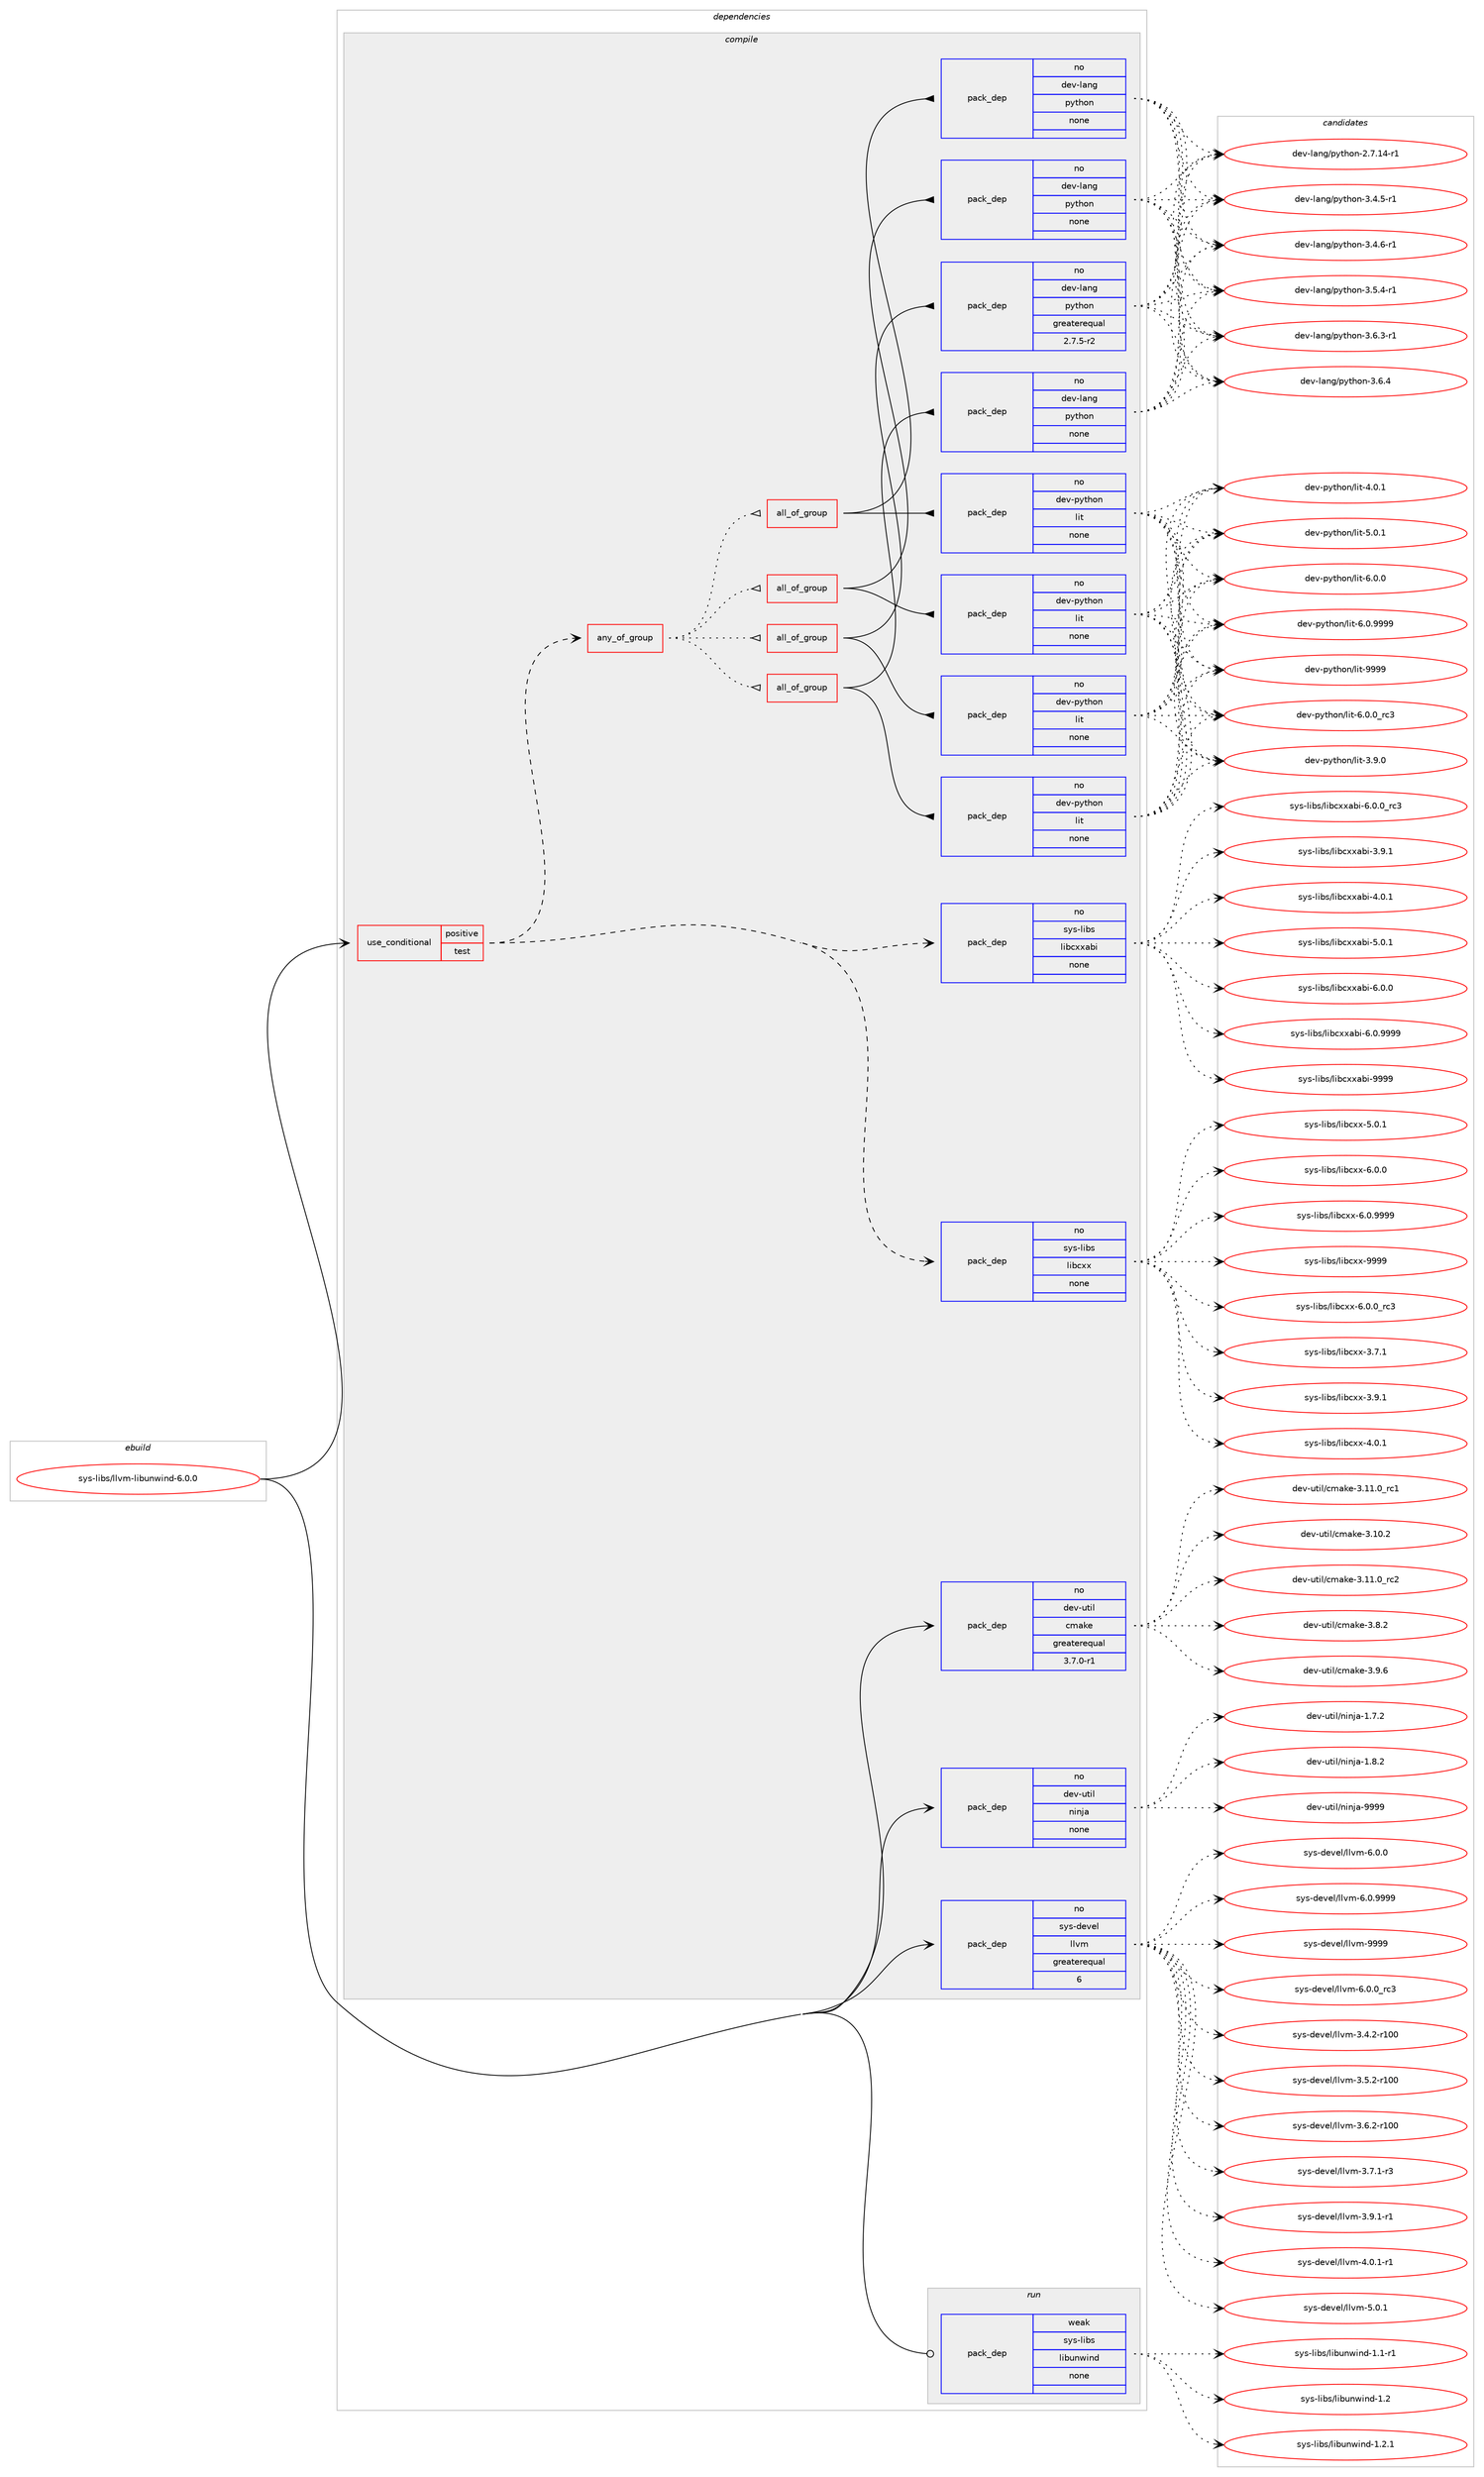 digraph prolog {

# *************
# Graph options
# *************

newrank=true;
concentrate=true;
compound=true;
graph [rankdir=LR,fontname=Helvetica,fontsize=10,ranksep=1.5];#, ranksep=2.5, nodesep=0.2];
edge  [arrowhead=vee];
node  [fontname=Helvetica,fontsize=10];

# **********
# The ebuild
# **********

subgraph cluster_leftcol {
color=gray;
rank=same;
label=<<i>ebuild</i>>;
id [label="sys-libs/llvm-libunwind-6.0.0", color=red, width=4, href="../sys-libs/llvm-libunwind-6.0.0.svg"];
}

# ****************
# The dependencies
# ****************

subgraph cluster_midcol {
color=gray;
label=<<i>dependencies</i>>;
subgraph cluster_compile {
fillcolor="#eeeeee";
style=filled;
label=<<i>compile</i>>;
subgraph cond967 {
dependency7962 [label=<<TABLE BORDER="0" CELLBORDER="1" CELLSPACING="0" CELLPADDING="4"><TR><TD ROWSPAN="3" CELLPADDING="10">use_conditional</TD></TR><TR><TD>positive</TD></TR><TR><TD>test</TD></TR></TABLE>>, shape=none, color=red];
subgraph pack6870 {
dependency7963 [label=<<TABLE BORDER="0" CELLBORDER="1" CELLSPACING="0" CELLPADDING="4" WIDTH="220"><TR><TD ROWSPAN="6" CELLPADDING="30">pack_dep</TD></TR><TR><TD WIDTH="110">no</TD></TR><TR><TD>sys-libs</TD></TR><TR><TD>libcxx</TD></TR><TR><TD>none</TD></TR><TR><TD></TD></TR></TABLE>>, shape=none, color=blue];
}
dependency7962:e -> dependency7963:w [weight=20,style="dashed",arrowhead="vee"];
subgraph pack6871 {
dependency7964 [label=<<TABLE BORDER="0" CELLBORDER="1" CELLSPACING="0" CELLPADDING="4" WIDTH="220"><TR><TD ROWSPAN="6" CELLPADDING="30">pack_dep</TD></TR><TR><TD WIDTH="110">no</TD></TR><TR><TD>sys-libs</TD></TR><TR><TD>libcxxabi</TD></TR><TR><TD>none</TD></TR><TR><TD></TD></TR></TABLE>>, shape=none, color=blue];
}
dependency7962:e -> dependency7964:w [weight=20,style="dashed",arrowhead="vee"];
subgraph any103 {
dependency7965 [label=<<TABLE BORDER="0" CELLBORDER="1" CELLSPACING="0" CELLPADDING="4"><TR><TD CELLPADDING="10">any_of_group</TD></TR></TABLE>>, shape=none, color=red];subgraph all25 {
dependency7966 [label=<<TABLE BORDER="0" CELLBORDER="1" CELLSPACING="0" CELLPADDING="4"><TR><TD CELLPADDING="10">all_of_group</TD></TR></TABLE>>, shape=none, color=red];subgraph pack6872 {
dependency7967 [label=<<TABLE BORDER="0" CELLBORDER="1" CELLSPACING="0" CELLPADDING="4" WIDTH="220"><TR><TD ROWSPAN="6" CELLPADDING="30">pack_dep</TD></TR><TR><TD WIDTH="110">no</TD></TR><TR><TD>dev-lang</TD></TR><TR><TD>python</TD></TR><TR><TD>none</TD></TR><TR><TD></TD></TR></TABLE>>, shape=none, color=blue];
}
dependency7966:e -> dependency7967:w [weight=20,style="solid",arrowhead="inv"];
subgraph pack6873 {
dependency7968 [label=<<TABLE BORDER="0" CELLBORDER="1" CELLSPACING="0" CELLPADDING="4" WIDTH="220"><TR><TD ROWSPAN="6" CELLPADDING="30">pack_dep</TD></TR><TR><TD WIDTH="110">no</TD></TR><TR><TD>dev-python</TD></TR><TR><TD>lit</TD></TR><TR><TD>none</TD></TR><TR><TD></TD></TR></TABLE>>, shape=none, color=blue];
}
dependency7966:e -> dependency7968:w [weight=20,style="solid",arrowhead="inv"];
}
dependency7965:e -> dependency7966:w [weight=20,style="dotted",arrowhead="oinv"];
subgraph all26 {
dependency7969 [label=<<TABLE BORDER="0" CELLBORDER="1" CELLSPACING="0" CELLPADDING="4"><TR><TD CELLPADDING="10">all_of_group</TD></TR></TABLE>>, shape=none, color=red];subgraph pack6874 {
dependency7970 [label=<<TABLE BORDER="0" CELLBORDER="1" CELLSPACING="0" CELLPADDING="4" WIDTH="220"><TR><TD ROWSPAN="6" CELLPADDING="30">pack_dep</TD></TR><TR><TD WIDTH="110">no</TD></TR><TR><TD>dev-lang</TD></TR><TR><TD>python</TD></TR><TR><TD>none</TD></TR><TR><TD></TD></TR></TABLE>>, shape=none, color=blue];
}
dependency7969:e -> dependency7970:w [weight=20,style="solid",arrowhead="inv"];
subgraph pack6875 {
dependency7971 [label=<<TABLE BORDER="0" CELLBORDER="1" CELLSPACING="0" CELLPADDING="4" WIDTH="220"><TR><TD ROWSPAN="6" CELLPADDING="30">pack_dep</TD></TR><TR><TD WIDTH="110">no</TD></TR><TR><TD>dev-python</TD></TR><TR><TD>lit</TD></TR><TR><TD>none</TD></TR><TR><TD></TD></TR></TABLE>>, shape=none, color=blue];
}
dependency7969:e -> dependency7971:w [weight=20,style="solid",arrowhead="inv"];
}
dependency7965:e -> dependency7969:w [weight=20,style="dotted",arrowhead="oinv"];
subgraph all27 {
dependency7972 [label=<<TABLE BORDER="0" CELLBORDER="1" CELLSPACING="0" CELLPADDING="4"><TR><TD CELLPADDING="10">all_of_group</TD></TR></TABLE>>, shape=none, color=red];subgraph pack6876 {
dependency7973 [label=<<TABLE BORDER="0" CELLBORDER="1" CELLSPACING="0" CELLPADDING="4" WIDTH="220"><TR><TD ROWSPAN="6" CELLPADDING="30">pack_dep</TD></TR><TR><TD WIDTH="110">no</TD></TR><TR><TD>dev-lang</TD></TR><TR><TD>python</TD></TR><TR><TD>none</TD></TR><TR><TD></TD></TR></TABLE>>, shape=none, color=blue];
}
dependency7972:e -> dependency7973:w [weight=20,style="solid",arrowhead="inv"];
subgraph pack6877 {
dependency7974 [label=<<TABLE BORDER="0" CELLBORDER="1" CELLSPACING="0" CELLPADDING="4" WIDTH="220"><TR><TD ROWSPAN="6" CELLPADDING="30">pack_dep</TD></TR><TR><TD WIDTH="110">no</TD></TR><TR><TD>dev-python</TD></TR><TR><TD>lit</TD></TR><TR><TD>none</TD></TR><TR><TD></TD></TR></TABLE>>, shape=none, color=blue];
}
dependency7972:e -> dependency7974:w [weight=20,style="solid",arrowhead="inv"];
}
dependency7965:e -> dependency7972:w [weight=20,style="dotted",arrowhead="oinv"];
subgraph all28 {
dependency7975 [label=<<TABLE BORDER="0" CELLBORDER="1" CELLSPACING="0" CELLPADDING="4"><TR><TD CELLPADDING="10">all_of_group</TD></TR></TABLE>>, shape=none, color=red];subgraph pack6878 {
dependency7976 [label=<<TABLE BORDER="0" CELLBORDER="1" CELLSPACING="0" CELLPADDING="4" WIDTH="220"><TR><TD ROWSPAN="6" CELLPADDING="30">pack_dep</TD></TR><TR><TD WIDTH="110">no</TD></TR><TR><TD>dev-lang</TD></TR><TR><TD>python</TD></TR><TR><TD>greaterequal</TD></TR><TR><TD>2.7.5-r2</TD></TR></TABLE>>, shape=none, color=blue];
}
dependency7975:e -> dependency7976:w [weight=20,style="solid",arrowhead="inv"];
subgraph pack6879 {
dependency7977 [label=<<TABLE BORDER="0" CELLBORDER="1" CELLSPACING="0" CELLPADDING="4" WIDTH="220"><TR><TD ROWSPAN="6" CELLPADDING="30">pack_dep</TD></TR><TR><TD WIDTH="110">no</TD></TR><TR><TD>dev-python</TD></TR><TR><TD>lit</TD></TR><TR><TD>none</TD></TR><TR><TD></TD></TR></TABLE>>, shape=none, color=blue];
}
dependency7975:e -> dependency7977:w [weight=20,style="solid",arrowhead="inv"];
}
dependency7965:e -> dependency7975:w [weight=20,style="dotted",arrowhead="oinv"];
}
dependency7962:e -> dependency7965:w [weight=20,style="dashed",arrowhead="vee"];
}
id:e -> dependency7962:w [weight=20,style="solid",arrowhead="vee"];
subgraph pack6880 {
dependency7978 [label=<<TABLE BORDER="0" CELLBORDER="1" CELLSPACING="0" CELLPADDING="4" WIDTH="220"><TR><TD ROWSPAN="6" CELLPADDING="30">pack_dep</TD></TR><TR><TD WIDTH="110">no</TD></TR><TR><TD>dev-util</TD></TR><TR><TD>cmake</TD></TR><TR><TD>greaterequal</TD></TR><TR><TD>3.7.0-r1</TD></TR></TABLE>>, shape=none, color=blue];
}
id:e -> dependency7978:w [weight=20,style="solid",arrowhead="vee"];
subgraph pack6881 {
dependency7979 [label=<<TABLE BORDER="0" CELLBORDER="1" CELLSPACING="0" CELLPADDING="4" WIDTH="220"><TR><TD ROWSPAN="6" CELLPADDING="30">pack_dep</TD></TR><TR><TD WIDTH="110">no</TD></TR><TR><TD>dev-util</TD></TR><TR><TD>ninja</TD></TR><TR><TD>none</TD></TR><TR><TD></TD></TR></TABLE>>, shape=none, color=blue];
}
id:e -> dependency7979:w [weight=20,style="solid",arrowhead="vee"];
subgraph pack6882 {
dependency7980 [label=<<TABLE BORDER="0" CELLBORDER="1" CELLSPACING="0" CELLPADDING="4" WIDTH="220"><TR><TD ROWSPAN="6" CELLPADDING="30">pack_dep</TD></TR><TR><TD WIDTH="110">no</TD></TR><TR><TD>sys-devel</TD></TR><TR><TD>llvm</TD></TR><TR><TD>greaterequal</TD></TR><TR><TD>6</TD></TR></TABLE>>, shape=none, color=blue];
}
id:e -> dependency7980:w [weight=20,style="solid",arrowhead="vee"];
}
subgraph cluster_compileandrun {
fillcolor="#eeeeee";
style=filled;
label=<<i>compile and run</i>>;
}
subgraph cluster_run {
fillcolor="#eeeeee";
style=filled;
label=<<i>run</i>>;
subgraph pack6883 {
dependency7981 [label=<<TABLE BORDER="0" CELLBORDER="1" CELLSPACING="0" CELLPADDING="4" WIDTH="220"><TR><TD ROWSPAN="6" CELLPADDING="30">pack_dep</TD></TR><TR><TD WIDTH="110">weak</TD></TR><TR><TD>sys-libs</TD></TR><TR><TD>libunwind</TD></TR><TR><TD>none</TD></TR><TR><TD></TD></TR></TABLE>>, shape=none, color=blue];
}
id:e -> dependency7981:w [weight=20,style="solid",arrowhead="odot"];
}
}

# **************
# The candidates
# **************

subgraph cluster_choices {
rank=same;
color=gray;
label=<<i>candidates</i>>;

subgraph choice6870 {
color=black;
nodesep=1;
choice1151211154510810598115471081059899120120455446484648951149951 [label="sys-libs/libcxx-6.0.0_rc3", color=red, width=4,href="../sys-libs/libcxx-6.0.0_rc3.svg"];
choice1151211154510810598115471081059899120120455146554649 [label="sys-libs/libcxx-3.7.1", color=red, width=4,href="../sys-libs/libcxx-3.7.1.svg"];
choice1151211154510810598115471081059899120120455146574649 [label="sys-libs/libcxx-3.9.1", color=red, width=4,href="../sys-libs/libcxx-3.9.1.svg"];
choice1151211154510810598115471081059899120120455246484649 [label="sys-libs/libcxx-4.0.1", color=red, width=4,href="../sys-libs/libcxx-4.0.1.svg"];
choice1151211154510810598115471081059899120120455346484649 [label="sys-libs/libcxx-5.0.1", color=red, width=4,href="../sys-libs/libcxx-5.0.1.svg"];
choice1151211154510810598115471081059899120120455446484648 [label="sys-libs/libcxx-6.0.0", color=red, width=4,href="../sys-libs/libcxx-6.0.0.svg"];
choice1151211154510810598115471081059899120120455446484657575757 [label="sys-libs/libcxx-6.0.9999", color=red, width=4,href="../sys-libs/libcxx-6.0.9999.svg"];
choice11512111545108105981154710810598991201204557575757 [label="sys-libs/libcxx-9999", color=red, width=4,href="../sys-libs/libcxx-9999.svg"];
dependency7963:e -> choice1151211154510810598115471081059899120120455446484648951149951:w [style=dotted,weight="100"];
dependency7963:e -> choice1151211154510810598115471081059899120120455146554649:w [style=dotted,weight="100"];
dependency7963:e -> choice1151211154510810598115471081059899120120455146574649:w [style=dotted,weight="100"];
dependency7963:e -> choice1151211154510810598115471081059899120120455246484649:w [style=dotted,weight="100"];
dependency7963:e -> choice1151211154510810598115471081059899120120455346484649:w [style=dotted,weight="100"];
dependency7963:e -> choice1151211154510810598115471081059899120120455446484648:w [style=dotted,weight="100"];
dependency7963:e -> choice1151211154510810598115471081059899120120455446484657575757:w [style=dotted,weight="100"];
dependency7963:e -> choice11512111545108105981154710810598991201204557575757:w [style=dotted,weight="100"];
}
subgraph choice6871 {
color=black;
nodesep=1;
choice11512111545108105981154710810598991201209798105455446484648951149951 [label="sys-libs/libcxxabi-6.0.0_rc3", color=red, width=4,href="../sys-libs/libcxxabi-6.0.0_rc3.svg"];
choice11512111545108105981154710810598991201209798105455146574649 [label="sys-libs/libcxxabi-3.9.1", color=red, width=4,href="../sys-libs/libcxxabi-3.9.1.svg"];
choice11512111545108105981154710810598991201209798105455246484649 [label="sys-libs/libcxxabi-4.0.1", color=red, width=4,href="../sys-libs/libcxxabi-4.0.1.svg"];
choice11512111545108105981154710810598991201209798105455346484649 [label="sys-libs/libcxxabi-5.0.1", color=red, width=4,href="../sys-libs/libcxxabi-5.0.1.svg"];
choice11512111545108105981154710810598991201209798105455446484648 [label="sys-libs/libcxxabi-6.0.0", color=red, width=4,href="../sys-libs/libcxxabi-6.0.0.svg"];
choice11512111545108105981154710810598991201209798105455446484657575757 [label="sys-libs/libcxxabi-6.0.9999", color=red, width=4,href="../sys-libs/libcxxabi-6.0.9999.svg"];
choice115121115451081059811547108105989912012097981054557575757 [label="sys-libs/libcxxabi-9999", color=red, width=4,href="../sys-libs/libcxxabi-9999.svg"];
dependency7964:e -> choice11512111545108105981154710810598991201209798105455446484648951149951:w [style=dotted,weight="100"];
dependency7964:e -> choice11512111545108105981154710810598991201209798105455146574649:w [style=dotted,weight="100"];
dependency7964:e -> choice11512111545108105981154710810598991201209798105455246484649:w [style=dotted,weight="100"];
dependency7964:e -> choice11512111545108105981154710810598991201209798105455346484649:w [style=dotted,weight="100"];
dependency7964:e -> choice11512111545108105981154710810598991201209798105455446484648:w [style=dotted,weight="100"];
dependency7964:e -> choice11512111545108105981154710810598991201209798105455446484657575757:w [style=dotted,weight="100"];
dependency7964:e -> choice115121115451081059811547108105989912012097981054557575757:w [style=dotted,weight="100"];
}
subgraph choice6872 {
color=black;
nodesep=1;
choice100101118451089711010347112121116104111110455046554649524511449 [label="dev-lang/python-2.7.14-r1", color=red, width=4,href="../dev-lang/python-2.7.14-r1.svg"];
choice1001011184510897110103471121211161041111104551465246534511449 [label="dev-lang/python-3.4.5-r1", color=red, width=4,href="../dev-lang/python-3.4.5-r1.svg"];
choice1001011184510897110103471121211161041111104551465246544511449 [label="dev-lang/python-3.4.6-r1", color=red, width=4,href="../dev-lang/python-3.4.6-r1.svg"];
choice1001011184510897110103471121211161041111104551465346524511449 [label="dev-lang/python-3.5.4-r1", color=red, width=4,href="../dev-lang/python-3.5.4-r1.svg"];
choice1001011184510897110103471121211161041111104551465446514511449 [label="dev-lang/python-3.6.3-r1", color=red, width=4,href="../dev-lang/python-3.6.3-r1.svg"];
choice100101118451089711010347112121116104111110455146544652 [label="dev-lang/python-3.6.4", color=red, width=4,href="../dev-lang/python-3.6.4.svg"];
dependency7967:e -> choice100101118451089711010347112121116104111110455046554649524511449:w [style=dotted,weight="100"];
dependency7967:e -> choice1001011184510897110103471121211161041111104551465246534511449:w [style=dotted,weight="100"];
dependency7967:e -> choice1001011184510897110103471121211161041111104551465246544511449:w [style=dotted,weight="100"];
dependency7967:e -> choice1001011184510897110103471121211161041111104551465346524511449:w [style=dotted,weight="100"];
dependency7967:e -> choice1001011184510897110103471121211161041111104551465446514511449:w [style=dotted,weight="100"];
dependency7967:e -> choice100101118451089711010347112121116104111110455146544652:w [style=dotted,weight="100"];
}
subgraph choice6873 {
color=black;
nodesep=1;
choice1001011184511212111610411111047108105116455446484648951149951 [label="dev-python/lit-6.0.0_rc3", color=red, width=4,href="../dev-python/lit-6.0.0_rc3.svg"];
choice1001011184511212111610411111047108105116455146574648 [label="dev-python/lit-3.9.0", color=red, width=4,href="../dev-python/lit-3.9.0.svg"];
choice1001011184511212111610411111047108105116455246484649 [label="dev-python/lit-4.0.1", color=red, width=4,href="../dev-python/lit-4.0.1.svg"];
choice1001011184511212111610411111047108105116455346484649 [label="dev-python/lit-5.0.1", color=red, width=4,href="../dev-python/lit-5.0.1.svg"];
choice1001011184511212111610411111047108105116455446484648 [label="dev-python/lit-6.0.0", color=red, width=4,href="../dev-python/lit-6.0.0.svg"];
choice1001011184511212111610411111047108105116455446484657575757 [label="dev-python/lit-6.0.9999", color=red, width=4,href="../dev-python/lit-6.0.9999.svg"];
choice10010111845112121116104111110471081051164557575757 [label="dev-python/lit-9999", color=red, width=4,href="../dev-python/lit-9999.svg"];
dependency7968:e -> choice1001011184511212111610411111047108105116455446484648951149951:w [style=dotted,weight="100"];
dependency7968:e -> choice1001011184511212111610411111047108105116455146574648:w [style=dotted,weight="100"];
dependency7968:e -> choice1001011184511212111610411111047108105116455246484649:w [style=dotted,weight="100"];
dependency7968:e -> choice1001011184511212111610411111047108105116455346484649:w [style=dotted,weight="100"];
dependency7968:e -> choice1001011184511212111610411111047108105116455446484648:w [style=dotted,weight="100"];
dependency7968:e -> choice1001011184511212111610411111047108105116455446484657575757:w [style=dotted,weight="100"];
dependency7968:e -> choice10010111845112121116104111110471081051164557575757:w [style=dotted,weight="100"];
}
subgraph choice6874 {
color=black;
nodesep=1;
choice100101118451089711010347112121116104111110455046554649524511449 [label="dev-lang/python-2.7.14-r1", color=red, width=4,href="../dev-lang/python-2.7.14-r1.svg"];
choice1001011184510897110103471121211161041111104551465246534511449 [label="dev-lang/python-3.4.5-r1", color=red, width=4,href="../dev-lang/python-3.4.5-r1.svg"];
choice1001011184510897110103471121211161041111104551465246544511449 [label="dev-lang/python-3.4.6-r1", color=red, width=4,href="../dev-lang/python-3.4.6-r1.svg"];
choice1001011184510897110103471121211161041111104551465346524511449 [label="dev-lang/python-3.5.4-r1", color=red, width=4,href="../dev-lang/python-3.5.4-r1.svg"];
choice1001011184510897110103471121211161041111104551465446514511449 [label="dev-lang/python-3.6.3-r1", color=red, width=4,href="../dev-lang/python-3.6.3-r1.svg"];
choice100101118451089711010347112121116104111110455146544652 [label="dev-lang/python-3.6.4", color=red, width=4,href="../dev-lang/python-3.6.4.svg"];
dependency7970:e -> choice100101118451089711010347112121116104111110455046554649524511449:w [style=dotted,weight="100"];
dependency7970:e -> choice1001011184510897110103471121211161041111104551465246534511449:w [style=dotted,weight="100"];
dependency7970:e -> choice1001011184510897110103471121211161041111104551465246544511449:w [style=dotted,weight="100"];
dependency7970:e -> choice1001011184510897110103471121211161041111104551465346524511449:w [style=dotted,weight="100"];
dependency7970:e -> choice1001011184510897110103471121211161041111104551465446514511449:w [style=dotted,weight="100"];
dependency7970:e -> choice100101118451089711010347112121116104111110455146544652:w [style=dotted,weight="100"];
}
subgraph choice6875 {
color=black;
nodesep=1;
choice1001011184511212111610411111047108105116455446484648951149951 [label="dev-python/lit-6.0.0_rc3", color=red, width=4,href="../dev-python/lit-6.0.0_rc3.svg"];
choice1001011184511212111610411111047108105116455146574648 [label="dev-python/lit-3.9.0", color=red, width=4,href="../dev-python/lit-3.9.0.svg"];
choice1001011184511212111610411111047108105116455246484649 [label="dev-python/lit-4.0.1", color=red, width=4,href="../dev-python/lit-4.0.1.svg"];
choice1001011184511212111610411111047108105116455346484649 [label="dev-python/lit-5.0.1", color=red, width=4,href="../dev-python/lit-5.0.1.svg"];
choice1001011184511212111610411111047108105116455446484648 [label="dev-python/lit-6.0.0", color=red, width=4,href="../dev-python/lit-6.0.0.svg"];
choice1001011184511212111610411111047108105116455446484657575757 [label="dev-python/lit-6.0.9999", color=red, width=4,href="../dev-python/lit-6.0.9999.svg"];
choice10010111845112121116104111110471081051164557575757 [label="dev-python/lit-9999", color=red, width=4,href="../dev-python/lit-9999.svg"];
dependency7971:e -> choice1001011184511212111610411111047108105116455446484648951149951:w [style=dotted,weight="100"];
dependency7971:e -> choice1001011184511212111610411111047108105116455146574648:w [style=dotted,weight="100"];
dependency7971:e -> choice1001011184511212111610411111047108105116455246484649:w [style=dotted,weight="100"];
dependency7971:e -> choice1001011184511212111610411111047108105116455346484649:w [style=dotted,weight="100"];
dependency7971:e -> choice1001011184511212111610411111047108105116455446484648:w [style=dotted,weight="100"];
dependency7971:e -> choice1001011184511212111610411111047108105116455446484657575757:w [style=dotted,weight="100"];
dependency7971:e -> choice10010111845112121116104111110471081051164557575757:w [style=dotted,weight="100"];
}
subgraph choice6876 {
color=black;
nodesep=1;
choice100101118451089711010347112121116104111110455046554649524511449 [label="dev-lang/python-2.7.14-r1", color=red, width=4,href="../dev-lang/python-2.7.14-r1.svg"];
choice1001011184510897110103471121211161041111104551465246534511449 [label="dev-lang/python-3.4.5-r1", color=red, width=4,href="../dev-lang/python-3.4.5-r1.svg"];
choice1001011184510897110103471121211161041111104551465246544511449 [label="dev-lang/python-3.4.6-r1", color=red, width=4,href="../dev-lang/python-3.4.6-r1.svg"];
choice1001011184510897110103471121211161041111104551465346524511449 [label="dev-lang/python-3.5.4-r1", color=red, width=4,href="../dev-lang/python-3.5.4-r1.svg"];
choice1001011184510897110103471121211161041111104551465446514511449 [label="dev-lang/python-3.6.3-r1", color=red, width=4,href="../dev-lang/python-3.6.3-r1.svg"];
choice100101118451089711010347112121116104111110455146544652 [label="dev-lang/python-3.6.4", color=red, width=4,href="../dev-lang/python-3.6.4.svg"];
dependency7973:e -> choice100101118451089711010347112121116104111110455046554649524511449:w [style=dotted,weight="100"];
dependency7973:e -> choice1001011184510897110103471121211161041111104551465246534511449:w [style=dotted,weight="100"];
dependency7973:e -> choice1001011184510897110103471121211161041111104551465246544511449:w [style=dotted,weight="100"];
dependency7973:e -> choice1001011184510897110103471121211161041111104551465346524511449:w [style=dotted,weight="100"];
dependency7973:e -> choice1001011184510897110103471121211161041111104551465446514511449:w [style=dotted,weight="100"];
dependency7973:e -> choice100101118451089711010347112121116104111110455146544652:w [style=dotted,weight="100"];
}
subgraph choice6877 {
color=black;
nodesep=1;
choice1001011184511212111610411111047108105116455446484648951149951 [label="dev-python/lit-6.0.0_rc3", color=red, width=4,href="../dev-python/lit-6.0.0_rc3.svg"];
choice1001011184511212111610411111047108105116455146574648 [label="dev-python/lit-3.9.0", color=red, width=4,href="../dev-python/lit-3.9.0.svg"];
choice1001011184511212111610411111047108105116455246484649 [label="dev-python/lit-4.0.1", color=red, width=4,href="../dev-python/lit-4.0.1.svg"];
choice1001011184511212111610411111047108105116455346484649 [label="dev-python/lit-5.0.1", color=red, width=4,href="../dev-python/lit-5.0.1.svg"];
choice1001011184511212111610411111047108105116455446484648 [label="dev-python/lit-6.0.0", color=red, width=4,href="../dev-python/lit-6.0.0.svg"];
choice1001011184511212111610411111047108105116455446484657575757 [label="dev-python/lit-6.0.9999", color=red, width=4,href="../dev-python/lit-6.0.9999.svg"];
choice10010111845112121116104111110471081051164557575757 [label="dev-python/lit-9999", color=red, width=4,href="../dev-python/lit-9999.svg"];
dependency7974:e -> choice1001011184511212111610411111047108105116455446484648951149951:w [style=dotted,weight="100"];
dependency7974:e -> choice1001011184511212111610411111047108105116455146574648:w [style=dotted,weight="100"];
dependency7974:e -> choice1001011184511212111610411111047108105116455246484649:w [style=dotted,weight="100"];
dependency7974:e -> choice1001011184511212111610411111047108105116455346484649:w [style=dotted,weight="100"];
dependency7974:e -> choice1001011184511212111610411111047108105116455446484648:w [style=dotted,weight="100"];
dependency7974:e -> choice1001011184511212111610411111047108105116455446484657575757:w [style=dotted,weight="100"];
dependency7974:e -> choice10010111845112121116104111110471081051164557575757:w [style=dotted,weight="100"];
}
subgraph choice6878 {
color=black;
nodesep=1;
choice100101118451089711010347112121116104111110455046554649524511449 [label="dev-lang/python-2.7.14-r1", color=red, width=4,href="../dev-lang/python-2.7.14-r1.svg"];
choice1001011184510897110103471121211161041111104551465246534511449 [label="dev-lang/python-3.4.5-r1", color=red, width=4,href="../dev-lang/python-3.4.5-r1.svg"];
choice1001011184510897110103471121211161041111104551465246544511449 [label="dev-lang/python-3.4.6-r1", color=red, width=4,href="../dev-lang/python-3.4.6-r1.svg"];
choice1001011184510897110103471121211161041111104551465346524511449 [label="dev-lang/python-3.5.4-r1", color=red, width=4,href="../dev-lang/python-3.5.4-r1.svg"];
choice1001011184510897110103471121211161041111104551465446514511449 [label="dev-lang/python-3.6.3-r1", color=red, width=4,href="../dev-lang/python-3.6.3-r1.svg"];
choice100101118451089711010347112121116104111110455146544652 [label="dev-lang/python-3.6.4", color=red, width=4,href="../dev-lang/python-3.6.4.svg"];
dependency7976:e -> choice100101118451089711010347112121116104111110455046554649524511449:w [style=dotted,weight="100"];
dependency7976:e -> choice1001011184510897110103471121211161041111104551465246534511449:w [style=dotted,weight="100"];
dependency7976:e -> choice1001011184510897110103471121211161041111104551465246544511449:w [style=dotted,weight="100"];
dependency7976:e -> choice1001011184510897110103471121211161041111104551465346524511449:w [style=dotted,weight="100"];
dependency7976:e -> choice1001011184510897110103471121211161041111104551465446514511449:w [style=dotted,weight="100"];
dependency7976:e -> choice100101118451089711010347112121116104111110455146544652:w [style=dotted,weight="100"];
}
subgraph choice6879 {
color=black;
nodesep=1;
choice1001011184511212111610411111047108105116455446484648951149951 [label="dev-python/lit-6.0.0_rc3", color=red, width=4,href="../dev-python/lit-6.0.0_rc3.svg"];
choice1001011184511212111610411111047108105116455146574648 [label="dev-python/lit-3.9.0", color=red, width=4,href="../dev-python/lit-3.9.0.svg"];
choice1001011184511212111610411111047108105116455246484649 [label="dev-python/lit-4.0.1", color=red, width=4,href="../dev-python/lit-4.0.1.svg"];
choice1001011184511212111610411111047108105116455346484649 [label="dev-python/lit-5.0.1", color=red, width=4,href="../dev-python/lit-5.0.1.svg"];
choice1001011184511212111610411111047108105116455446484648 [label="dev-python/lit-6.0.0", color=red, width=4,href="../dev-python/lit-6.0.0.svg"];
choice1001011184511212111610411111047108105116455446484657575757 [label="dev-python/lit-6.0.9999", color=red, width=4,href="../dev-python/lit-6.0.9999.svg"];
choice10010111845112121116104111110471081051164557575757 [label="dev-python/lit-9999", color=red, width=4,href="../dev-python/lit-9999.svg"];
dependency7977:e -> choice1001011184511212111610411111047108105116455446484648951149951:w [style=dotted,weight="100"];
dependency7977:e -> choice1001011184511212111610411111047108105116455146574648:w [style=dotted,weight="100"];
dependency7977:e -> choice1001011184511212111610411111047108105116455246484649:w [style=dotted,weight="100"];
dependency7977:e -> choice1001011184511212111610411111047108105116455346484649:w [style=dotted,weight="100"];
dependency7977:e -> choice1001011184511212111610411111047108105116455446484648:w [style=dotted,weight="100"];
dependency7977:e -> choice1001011184511212111610411111047108105116455446484657575757:w [style=dotted,weight="100"];
dependency7977:e -> choice10010111845112121116104111110471081051164557575757:w [style=dotted,weight="100"];
}
subgraph choice6880 {
color=black;
nodesep=1;
choice1001011184511711610510847991099710710145514649494648951149949 [label="dev-util/cmake-3.11.0_rc1", color=red, width=4,href="../dev-util/cmake-3.11.0_rc1.svg"];
choice1001011184511711610510847991099710710145514649484650 [label="dev-util/cmake-3.10.2", color=red, width=4,href="../dev-util/cmake-3.10.2.svg"];
choice1001011184511711610510847991099710710145514649494648951149950 [label="dev-util/cmake-3.11.0_rc2", color=red, width=4,href="../dev-util/cmake-3.11.0_rc2.svg"];
choice10010111845117116105108479910997107101455146564650 [label="dev-util/cmake-3.8.2", color=red, width=4,href="../dev-util/cmake-3.8.2.svg"];
choice10010111845117116105108479910997107101455146574654 [label="dev-util/cmake-3.9.6", color=red, width=4,href="../dev-util/cmake-3.9.6.svg"];
dependency7978:e -> choice1001011184511711610510847991099710710145514649494648951149949:w [style=dotted,weight="100"];
dependency7978:e -> choice1001011184511711610510847991099710710145514649484650:w [style=dotted,weight="100"];
dependency7978:e -> choice1001011184511711610510847991099710710145514649494648951149950:w [style=dotted,weight="100"];
dependency7978:e -> choice10010111845117116105108479910997107101455146564650:w [style=dotted,weight="100"];
dependency7978:e -> choice10010111845117116105108479910997107101455146574654:w [style=dotted,weight="100"];
}
subgraph choice6881 {
color=black;
nodesep=1;
choice100101118451171161051084711010511010697454946554650 [label="dev-util/ninja-1.7.2", color=red, width=4,href="../dev-util/ninja-1.7.2.svg"];
choice100101118451171161051084711010511010697454946564650 [label="dev-util/ninja-1.8.2", color=red, width=4,href="../dev-util/ninja-1.8.2.svg"];
choice1001011184511711610510847110105110106974557575757 [label="dev-util/ninja-9999", color=red, width=4,href="../dev-util/ninja-9999.svg"];
dependency7979:e -> choice100101118451171161051084711010511010697454946554650:w [style=dotted,weight="100"];
dependency7979:e -> choice100101118451171161051084711010511010697454946564650:w [style=dotted,weight="100"];
dependency7979:e -> choice1001011184511711610510847110105110106974557575757:w [style=dotted,weight="100"];
}
subgraph choice6882 {
color=black;
nodesep=1;
choice1151211154510010111810110847108108118109455446484648951149951 [label="sys-devel/llvm-6.0.0_rc3", color=red, width=4,href="../sys-devel/llvm-6.0.0_rc3.svg"];
choice115121115451001011181011084710810811810945514652465045114494848 [label="sys-devel/llvm-3.4.2-r100", color=red, width=4,href="../sys-devel/llvm-3.4.2-r100.svg"];
choice115121115451001011181011084710810811810945514653465045114494848 [label="sys-devel/llvm-3.5.2-r100", color=red, width=4,href="../sys-devel/llvm-3.5.2-r100.svg"];
choice115121115451001011181011084710810811810945514654465045114494848 [label="sys-devel/llvm-3.6.2-r100", color=red, width=4,href="../sys-devel/llvm-3.6.2-r100.svg"];
choice11512111545100101118101108471081081181094551465546494511451 [label="sys-devel/llvm-3.7.1-r3", color=red, width=4,href="../sys-devel/llvm-3.7.1-r3.svg"];
choice11512111545100101118101108471081081181094551465746494511449 [label="sys-devel/llvm-3.9.1-r1", color=red, width=4,href="../sys-devel/llvm-3.9.1-r1.svg"];
choice11512111545100101118101108471081081181094552464846494511449 [label="sys-devel/llvm-4.0.1-r1", color=red, width=4,href="../sys-devel/llvm-4.0.1-r1.svg"];
choice1151211154510010111810110847108108118109455346484649 [label="sys-devel/llvm-5.0.1", color=red, width=4,href="../sys-devel/llvm-5.0.1.svg"];
choice1151211154510010111810110847108108118109455446484648 [label="sys-devel/llvm-6.0.0", color=red, width=4,href="../sys-devel/llvm-6.0.0.svg"];
choice1151211154510010111810110847108108118109455446484657575757 [label="sys-devel/llvm-6.0.9999", color=red, width=4,href="../sys-devel/llvm-6.0.9999.svg"];
choice11512111545100101118101108471081081181094557575757 [label="sys-devel/llvm-9999", color=red, width=4,href="../sys-devel/llvm-9999.svg"];
dependency7980:e -> choice1151211154510010111810110847108108118109455446484648951149951:w [style=dotted,weight="100"];
dependency7980:e -> choice115121115451001011181011084710810811810945514652465045114494848:w [style=dotted,weight="100"];
dependency7980:e -> choice115121115451001011181011084710810811810945514653465045114494848:w [style=dotted,weight="100"];
dependency7980:e -> choice115121115451001011181011084710810811810945514654465045114494848:w [style=dotted,weight="100"];
dependency7980:e -> choice11512111545100101118101108471081081181094551465546494511451:w [style=dotted,weight="100"];
dependency7980:e -> choice11512111545100101118101108471081081181094551465746494511449:w [style=dotted,weight="100"];
dependency7980:e -> choice11512111545100101118101108471081081181094552464846494511449:w [style=dotted,weight="100"];
dependency7980:e -> choice1151211154510010111810110847108108118109455346484649:w [style=dotted,weight="100"];
dependency7980:e -> choice1151211154510010111810110847108108118109455446484648:w [style=dotted,weight="100"];
dependency7980:e -> choice1151211154510010111810110847108108118109455446484657575757:w [style=dotted,weight="100"];
dependency7980:e -> choice11512111545100101118101108471081081181094557575757:w [style=dotted,weight="100"];
}
subgraph choice6883 {
color=black;
nodesep=1;
choice11512111545108105981154710810598117110119105110100454946494511449 [label="sys-libs/libunwind-1.1-r1", color=red, width=4,href="../sys-libs/libunwind-1.1-r1.svg"];
choice1151211154510810598115471081059811711011910511010045494650 [label="sys-libs/libunwind-1.2", color=red, width=4,href="../sys-libs/libunwind-1.2.svg"];
choice11512111545108105981154710810598117110119105110100454946504649 [label="sys-libs/libunwind-1.2.1", color=red, width=4,href="../sys-libs/libunwind-1.2.1.svg"];
dependency7981:e -> choice11512111545108105981154710810598117110119105110100454946494511449:w [style=dotted,weight="100"];
dependency7981:e -> choice1151211154510810598115471081059811711011910511010045494650:w [style=dotted,weight="100"];
dependency7981:e -> choice11512111545108105981154710810598117110119105110100454946504649:w [style=dotted,weight="100"];
}
}

}
